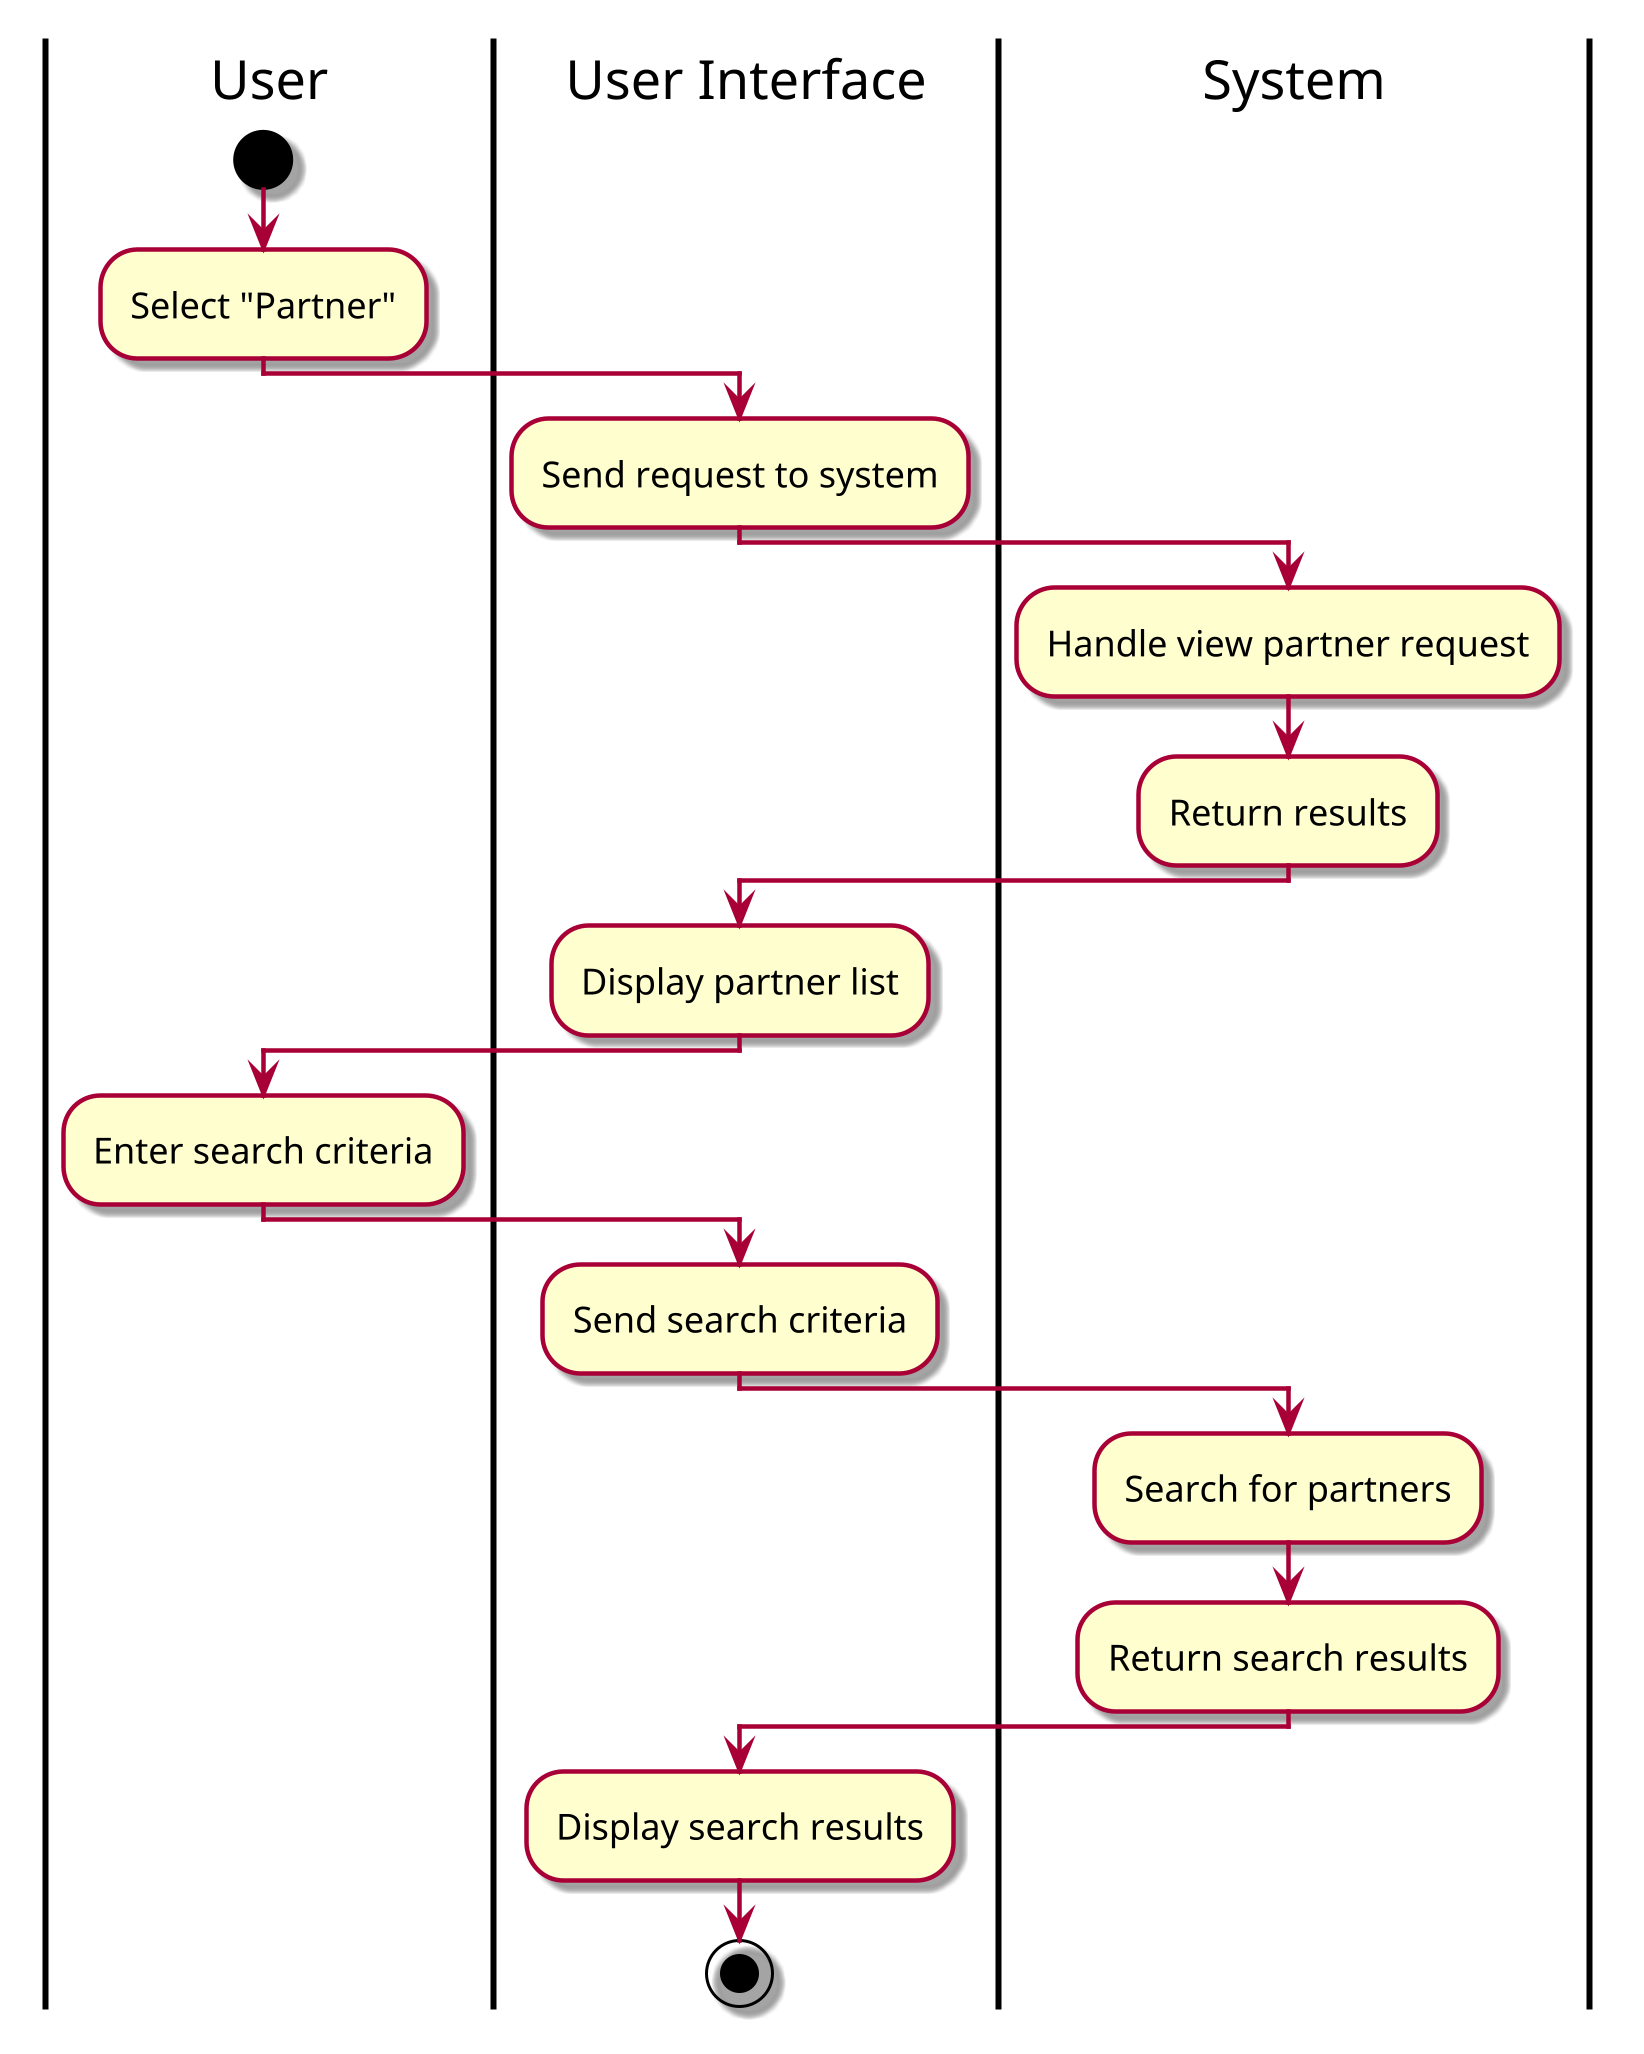 @startuml View Partner
skin rose
scale 3

|User|
start
:Select "Partner";
|User Interface|
:Send request to system;
|System|
:Handle view partner request;
:Return results;
|User Interface|
:Display partner list;
|User|
:Enter search criteria;
|User Interface|
:Send search criteria;
|System|
:Search for partners;
:Return search results;
|User Interface|
:Display search results;
stop

@enduml